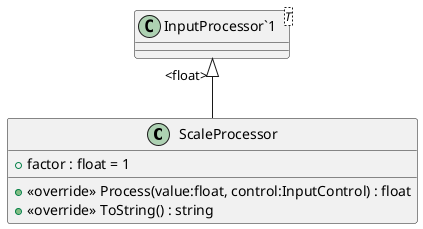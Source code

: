 @startuml
class ScaleProcessor {
    + factor : float = 1
    + <<override>> Process(value:float, control:InputControl) : float
    + <<override>> ToString() : string
}
class "InputProcessor`1"<T> {
}
"InputProcessor`1" "<float>" <|-- ScaleProcessor
@enduml
